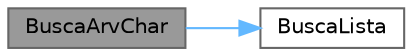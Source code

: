 digraph "BuscaArvChar"
{
 // LATEX_PDF_SIZE
  bgcolor="transparent";
  edge [fontname=Helvetica,fontsize=10,labelfontname=Helvetica,labelfontsize=10];
  node [fontname=Helvetica,fontsize=10,shape=box,height=0.2,width=0.4];
  rankdir="LR";
  Node1 [label="BuscaArvChar",height=0.2,width=0.4,color="gray40", fillcolor="grey60", style="filled", fontcolor="black",tooltip=" "];
  Node1 -> Node2 [color="steelblue1",style="solid"];
  Node2 [label="BuscaLista",height=0.2,width=0.4,color="grey40", fillcolor="white", style="filled",URL="$_listagen_8c.html#a4ef53e86997ff03c63fd09c5702e8d75",tooltip="Busca o elemento na lista dada a chave de busca, caso ache o elemento eh retornado caso contrario,..."];
}
